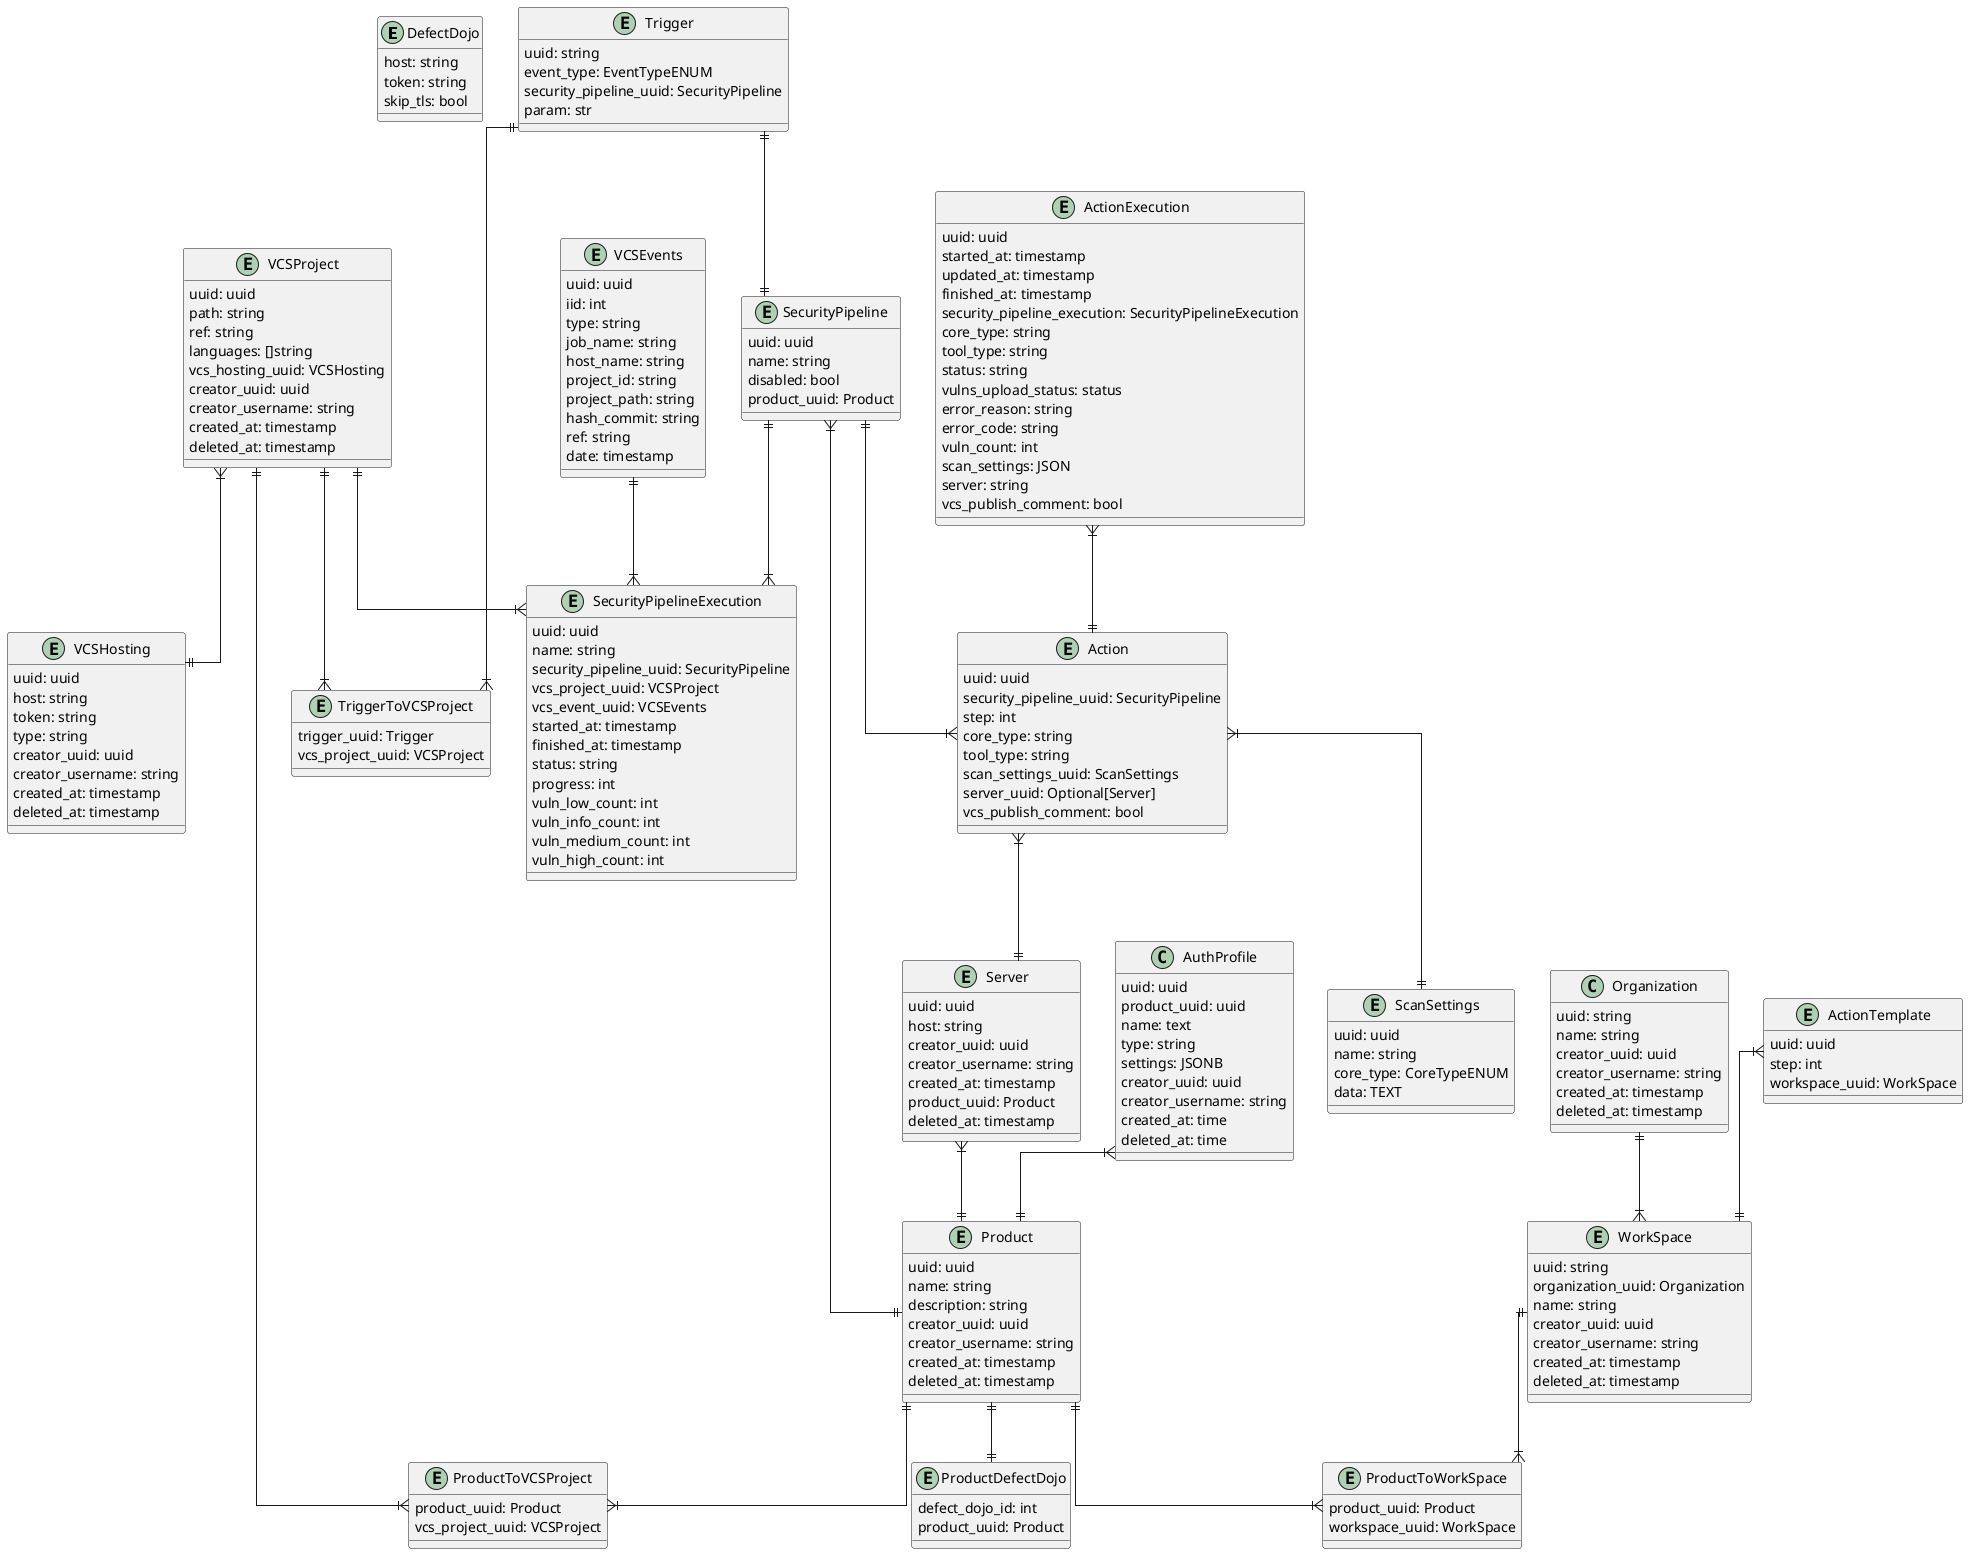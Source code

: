 @startuml

skinparam linetype ortho

entity DefectDojo {
    host: string
    token: string
    skip_tls: bool
}

class Organization {
    uuid: string
    name: string
    creator_uuid: uuid
    creator_username: string
    created_at: timestamp
    deleted_at: timestamp
}

entity WorkSpace {
    uuid: string
    organization_uuid: Organization
    name: string
    creator_uuid: uuid
    creator_username: string
    created_at: timestamp
    deleted_at: timestamp
}

entity Product {
    uuid: uuid
    name: string
    description: string
    creator_uuid: uuid
    creator_username: string
    created_at: timestamp
    deleted_at: timestamp
}

entity ProductToWorkSpace {
    product_uuid: Product
    workspace_uuid: WorkSpace
}

entity ProductDefectDojo {
    defect_dojo_id: int
    product_uuid: Product
}

entity VCSHosting {
    uuid: uuid
    host: string
    token: string
    type: string
    creator_uuid: uuid
    creator_username: string
    created_at: timestamp
    deleted_at: timestamp
}

entity VCSProject {
    uuid: uuid
    path: string
    ref: string
    languages: []string
    vcs_hosting_uuid: VCSHosting
    creator_uuid: uuid
    creator_username: string
    created_at: timestamp
    deleted_at: timestamp
}

entity VCSEvents {
    uuid: uuid
    iid: int
    type: string
    job_name: string
    host_name: string
    project_id: string
    project_path: string
    hash_commit: string
    ref: string
    date: timestamp
}

entity ProductToVCSProject {
    product_uuid: Product
    vcs_project_uuid: VCSProject
}

entity Server {
    uuid: uuid
    host: string
    creator_uuid: uuid
    creator_username: string
    created_at: timestamp
    product_uuid: Product
    deleted_at: timestamp
}

entity ScanSettings {
    uuid: uuid
    name: string
    core_type: CoreTypeENUM
    data: TEXT
}

entity SecurityPipeline {
    uuid: uuid
    name: string
    disabled: bool
    product_uuid: Product
}

entity SecurityPipelineExecution {
    uuid: uuid
    name: string
    security_pipeline_uuid: SecurityPipeline
    vcs_project_uuid: VCSProject
    vcs_event_uuid: VCSEvents
    started_at: timestamp
    finished_at: timestamp
    status: string
    progress: int
    vuln_low_count: int
    vuln_info_count: int
    vuln_medium_count: int
    vuln_high_count: int
}

entity Trigger {
    uuid: string
    event_type: EventTypeENUM
    security_pipeline_uuid: SecurityPipeline
    param: str
}

entity TriggerToVCSProject {
    trigger_uuid: Trigger
    vcs_project_uuid: VCSProject
}

entity Action {
    uuid: uuid
    security_pipeline_uuid: SecurityPipeline
    step: int
    core_type: string
    tool_type: string
    scan_settings_uuid: ScanSettings
    server_uuid: Optional[Server]
    vcs_publish_comment: bool
}

entity ActionExecution {
    uuid: uuid
    started_at: timestamp
    updated_at: timestamp
    finished_at: timestamp
    security_pipeline_execution: SecurityPipelineExecution
    core_type: string
    tool_type: string
    status: string
    vulns_upload_status: status
    error_reason: string
    error_code: string
    vuln_count: int
    scan_settings: JSON
    server: string
    vcs_publish_comment: bool
}

entity ActionTemplate {
    uuid: uuid
    step: int
    workspace_uuid: WorkSpace
}

class AuthProfile {
    uuid: uuid
    product_uuid: uuid
    name: text
    type: string
    settings: JSONB
    creator_uuid: uuid
    creator_username: string
    created_at: time
    deleted_at: time
}

' links

Organization ||--|{ WorkSpace

Product ||--|{ ProductToWorkSpace
WorkSpace ||--|{ ProductToWorkSpace

Product ||--|{ ProductToVCSProject
VCSProject ||--|{ ProductToVCSProject
VCSProject }|--|| VCSHosting

Action }|--|| ScanSettings

Action }|--|| Server

Product ||--|| ProductDefectDojo

Trigger ||--|{ TriggerToVCSProject
Trigger ||--|| SecurityPipeline
VCSProject ||--|{ TriggerToVCSProject

SecurityPipeline ||--|{ SecurityPipelineExecution
VCSEvents ||--|{ SecurityPipelineExecution
VCSProject ||--|{ SecurityPipelineExecution

SecurityPipeline }|--|| Product

SecurityPipeline ||--|{ Action

ActionTemplate }|--|| WorkSpace

Server }|--|| Product

ActionExecution }|--|| Action

AuthProfile }|--|| Product

@enduml
